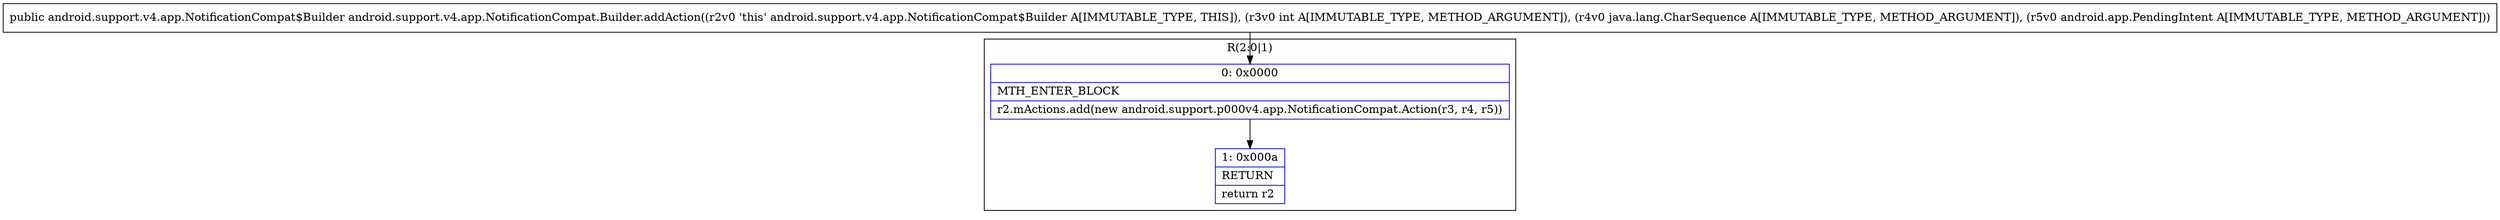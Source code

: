 digraph "CFG forandroid.support.v4.app.NotificationCompat.Builder.addAction(ILjava\/lang\/CharSequence;Landroid\/app\/PendingIntent;)Landroid\/support\/v4\/app\/NotificationCompat$Builder;" {
subgraph cluster_Region_667869566 {
label = "R(2:0|1)";
node [shape=record,color=blue];
Node_0 [shape=record,label="{0\:\ 0x0000|MTH_ENTER_BLOCK\l|r2.mActions.add(new android.support.p000v4.app.NotificationCompat.Action(r3, r4, r5))\l}"];
Node_1 [shape=record,label="{1\:\ 0x000a|RETURN\l|return r2\l}"];
}
MethodNode[shape=record,label="{public android.support.v4.app.NotificationCompat$Builder android.support.v4.app.NotificationCompat.Builder.addAction((r2v0 'this' android.support.v4.app.NotificationCompat$Builder A[IMMUTABLE_TYPE, THIS]), (r3v0 int A[IMMUTABLE_TYPE, METHOD_ARGUMENT]), (r4v0 java.lang.CharSequence A[IMMUTABLE_TYPE, METHOD_ARGUMENT]), (r5v0 android.app.PendingIntent A[IMMUTABLE_TYPE, METHOD_ARGUMENT])) }"];
MethodNode -> Node_0;
Node_0 -> Node_1;
}

